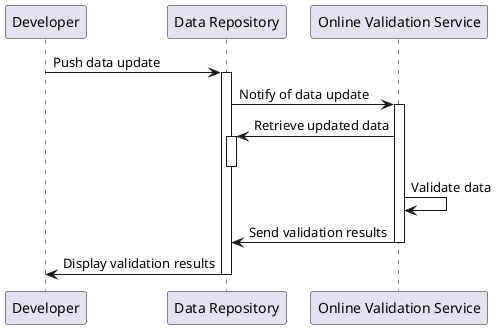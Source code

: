 @startuml
participant Developer
participant "Data Repository"
participant "Online Validation Service" as OVS

Developer -> "Data Repository" : Push data update
activate "Data Repository"

"Data Repository" -> OVS : Notify of data update
activate OVS

OVS -> "Data Repository" : Retrieve updated data
activate "Data Repository"
deactivate "Data Repository"

OVS -> OVS : Validate data
OVS -> "Data Repository" : Send validation results
deactivate OVS

"Data Repository" -> Developer : Display validation results
deactivate "Data Repository"
@enduml